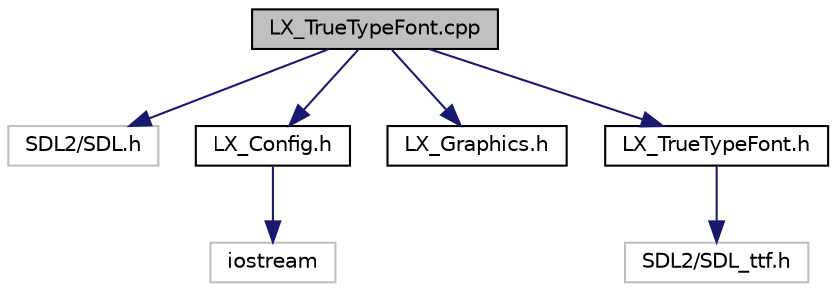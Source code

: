digraph "LX_TrueTypeFont.cpp"
{
  edge [fontname="Helvetica",fontsize="10",labelfontname="Helvetica",labelfontsize="10"];
  node [fontname="Helvetica",fontsize="10",shape=record];
  Node1 [label="LX_TrueTypeFont.cpp",height=0.2,width=0.4,color="black", fillcolor="grey75", style="filled" fontcolor="black"];
  Node1 -> Node2 [color="midnightblue",fontsize="10",style="solid",fontname="Helvetica"];
  Node2 [label="SDL2/SDL.h",height=0.2,width=0.4,color="grey75", fillcolor="white", style="filled"];
  Node1 -> Node3 [color="midnightblue",fontsize="10",style="solid",fontname="Helvetica"];
  Node3 [label="LX_Config.h",height=0.2,width=0.4,color="black", fillcolor="white", style="filled",URL="$_l_x___config_8h.html",tooltip="The LunatiX_engine configuration class. "];
  Node3 -> Node4 [color="midnightblue",fontsize="10",style="solid",fontname="Helvetica"];
  Node4 [label="iostream",height=0.2,width=0.4,color="grey75", fillcolor="white", style="filled"];
  Node1 -> Node5 [color="midnightblue",fontsize="10",style="solid",fontname="Helvetica"];
  Node5 [label="LX_Graphics.h",height=0.2,width=0.4,color="black", fillcolor="white", style="filled",URL="$_l_x___graphics_8h.html",tooltip="The LX_Graphics library, it will be linked with the SDL library. "];
  Node1 -> Node6 [color="midnightblue",fontsize="10",style="solid",fontname="Helvetica"];
  Node6 [label="LX_TrueTypeFont.h",height=0.2,width=0.4,color="black", fillcolor="white", style="filled",URL="$_l_x___true_type_font_8h.html",tooltip="The LX_TrueTypeFont library. "];
  Node6 -> Node7 [color="midnightblue",fontsize="10",style="solid",fontname="Helvetica"];
  Node7 [label="SDL2/SDL_ttf.h",height=0.2,width=0.4,color="grey75", fillcolor="white", style="filled"];
}
